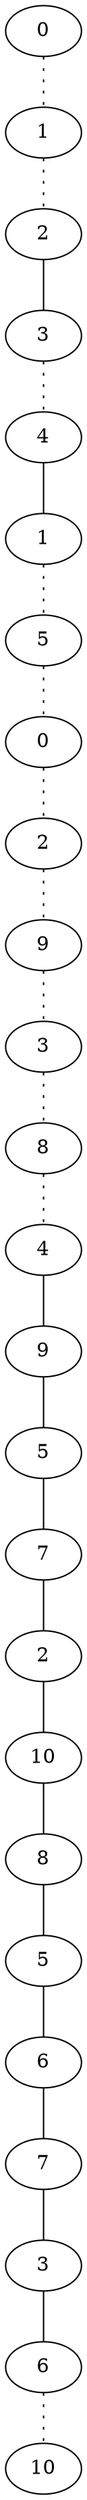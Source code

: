 graph {
a0[label=0];
a1[label=1];
a2[label=2];
a3[label=3];
a4[label=4];
a5[label=1];
a6[label=5];
a7[label=0];
a8[label=2];
a9[label=9];
a10[label=3];
a11[label=8];
a12[label=4];
a13[label=9];
a14[label=5];
a15[label=7];
a16[label=2];
a17[label=10];
a18[label=8];
a19[label=5];
a20[label=6];
a21[label=7];
a22[label=3];
a23[label=6];
a24[label=10];
a0 -- a1 [style=dotted];
a1 -- a2 [style=dotted];
a2 -- a3;
a3 -- a4 [style=dotted];
a4 -- a5;
a5 -- a6 [style=dotted];
a6 -- a7 [style=dotted];
a7 -- a8 [style=dotted];
a8 -- a9 [style=dotted];
a9 -- a10 [style=dotted];
a10 -- a11 [style=dotted];
a11 -- a12 [style=dotted];
a12 -- a13;
a13 -- a14;
a14 -- a15;
a15 -- a16;
a16 -- a17;
a17 -- a18;
a18 -- a19;
a19 -- a20;
a20 -- a21;
a21 -- a22;
a22 -- a23;
a23 -- a24 [style=dotted];
}

